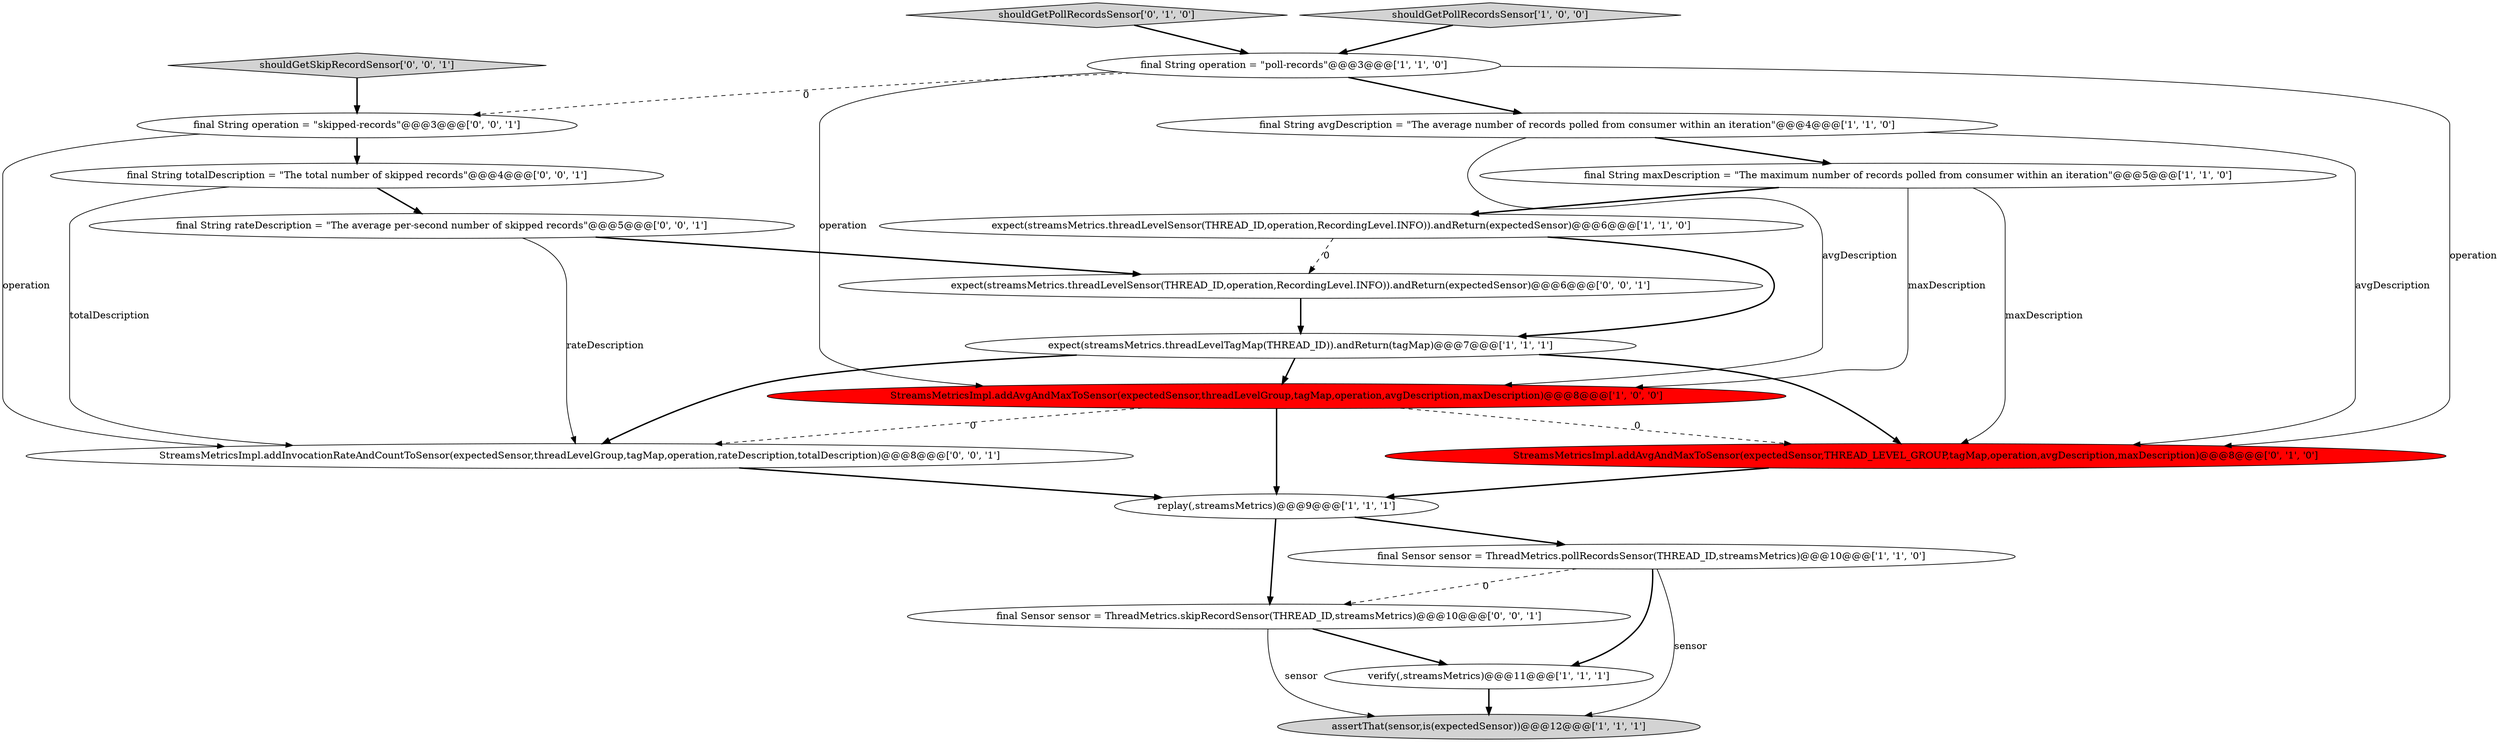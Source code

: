 digraph {
1 [style = filled, label = "assertThat(sensor,is(expectedSensor))@@@12@@@['1', '1', '1']", fillcolor = lightgray, shape = ellipse image = "AAA0AAABBB1BBB"];
4 [style = filled, label = "StreamsMetricsImpl.addAvgAndMaxToSensor(expectedSensor,threadLevelGroup,tagMap,operation,avgDescription,maxDescription)@@@8@@@['1', '0', '0']", fillcolor = red, shape = ellipse image = "AAA1AAABBB1BBB"];
9 [style = filled, label = "final Sensor sensor = ThreadMetrics.pollRecordsSensor(THREAD_ID,streamsMetrics)@@@10@@@['1', '1', '0']", fillcolor = white, shape = ellipse image = "AAA0AAABBB1BBB"];
12 [style = filled, label = "shouldGetPollRecordsSensor['0', '1', '0']", fillcolor = lightgray, shape = diamond image = "AAA0AAABBB2BBB"];
18 [style = filled, label = "final String operation = \"skipped-records\"@@@3@@@['0', '0', '1']", fillcolor = white, shape = ellipse image = "AAA0AAABBB3BBB"];
0 [style = filled, label = "final String maxDescription = \"The maximum number of records polled from consumer within an iteration\"@@@5@@@['1', '1', '0']", fillcolor = white, shape = ellipse image = "AAA0AAABBB1BBB"];
3 [style = filled, label = "expect(streamsMetrics.threadLevelSensor(THREAD_ID,operation,RecordingLevel.INFO)).andReturn(expectedSensor)@@@6@@@['1', '1', '0']", fillcolor = white, shape = ellipse image = "AAA0AAABBB1BBB"];
19 [style = filled, label = "shouldGetSkipRecordSensor['0', '0', '1']", fillcolor = lightgray, shape = diamond image = "AAA0AAABBB3BBB"];
5 [style = filled, label = "final String avgDescription = \"The average number of records polled from consumer within an iteration\"@@@4@@@['1', '1', '0']", fillcolor = white, shape = ellipse image = "AAA0AAABBB1BBB"];
6 [style = filled, label = "verify(,streamsMetrics)@@@11@@@['1', '1', '1']", fillcolor = white, shape = ellipse image = "AAA0AAABBB1BBB"];
13 [style = filled, label = "expect(streamsMetrics.threadLevelSensor(THREAD_ID,operation,RecordingLevel.INFO)).andReturn(expectedSensor)@@@6@@@['0', '0', '1']", fillcolor = white, shape = ellipse image = "AAA0AAABBB3BBB"];
14 [style = filled, label = "StreamsMetricsImpl.addInvocationRateAndCountToSensor(expectedSensor,threadLevelGroup,tagMap,operation,rateDescription,totalDescription)@@@8@@@['0', '0', '1']", fillcolor = white, shape = ellipse image = "AAA0AAABBB3BBB"];
8 [style = filled, label = "expect(streamsMetrics.threadLevelTagMap(THREAD_ID)).andReturn(tagMap)@@@7@@@['1', '1', '1']", fillcolor = white, shape = ellipse image = "AAA0AAABBB1BBB"];
16 [style = filled, label = "final String totalDescription = \"The total number of skipped records\"@@@4@@@['0', '0', '1']", fillcolor = white, shape = ellipse image = "AAA0AAABBB3BBB"];
17 [style = filled, label = "final String rateDescription = \"The average per-second number of skipped records\"@@@5@@@['0', '0', '1']", fillcolor = white, shape = ellipse image = "AAA0AAABBB3BBB"];
2 [style = filled, label = "replay(,streamsMetrics)@@@9@@@['1', '1', '1']", fillcolor = white, shape = ellipse image = "AAA0AAABBB1BBB"];
11 [style = filled, label = "StreamsMetricsImpl.addAvgAndMaxToSensor(expectedSensor,THREAD_LEVEL_GROUP,tagMap,operation,avgDescription,maxDescription)@@@8@@@['0', '1', '0']", fillcolor = red, shape = ellipse image = "AAA1AAABBB2BBB"];
7 [style = filled, label = "shouldGetPollRecordsSensor['1', '0', '0']", fillcolor = lightgray, shape = diamond image = "AAA0AAABBB1BBB"];
15 [style = filled, label = "final Sensor sensor = ThreadMetrics.skipRecordSensor(THREAD_ID,streamsMetrics)@@@10@@@['0', '0', '1']", fillcolor = white, shape = ellipse image = "AAA0AAABBB3BBB"];
10 [style = filled, label = "final String operation = \"poll-records\"@@@3@@@['1', '1', '0']", fillcolor = white, shape = ellipse image = "AAA0AAABBB1BBB"];
0->11 [style = solid, label="maxDescription"];
0->3 [style = bold, label=""];
19->18 [style = bold, label=""];
7->10 [style = bold, label=""];
17->14 [style = solid, label="rateDescription"];
9->1 [style = solid, label="sensor"];
8->14 [style = bold, label=""];
15->6 [style = bold, label=""];
4->2 [style = bold, label=""];
2->9 [style = bold, label=""];
16->17 [style = bold, label=""];
10->4 [style = solid, label="operation"];
3->13 [style = dashed, label="0"];
11->2 [style = bold, label=""];
9->6 [style = bold, label=""];
6->1 [style = bold, label=""];
5->11 [style = solid, label="avgDescription"];
12->10 [style = bold, label=""];
10->5 [style = bold, label=""];
5->0 [style = bold, label=""];
18->14 [style = solid, label="operation"];
16->14 [style = solid, label="totalDescription"];
3->8 [style = bold, label=""];
2->15 [style = bold, label=""];
0->4 [style = solid, label="maxDescription"];
4->14 [style = dashed, label="0"];
17->13 [style = bold, label=""];
14->2 [style = bold, label=""];
8->4 [style = bold, label=""];
4->11 [style = dashed, label="0"];
13->8 [style = bold, label=""];
8->11 [style = bold, label=""];
5->4 [style = solid, label="avgDescription"];
15->1 [style = solid, label="sensor"];
10->18 [style = dashed, label="0"];
10->11 [style = solid, label="operation"];
9->15 [style = dashed, label="0"];
18->16 [style = bold, label=""];
}
